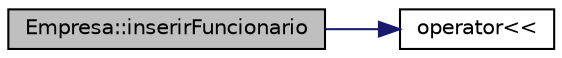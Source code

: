digraph "Empresa::inserirFuncionario"
{
  edge [fontname="Helvetica",fontsize="10",labelfontname="Helvetica",labelfontsize="10"];
  node [fontname="Helvetica",fontsize="10",shape=record];
  rankdir="LR";
  Node31 [label="Empresa::inserirFuncionario",height=0.2,width=0.4,color="black", fillcolor="grey75", style="filled", fontcolor="black"];
  Node31 -> Node32 [color="midnightblue",fontsize="10",style="solid",fontname="Helvetica"];
  Node32 [label="operator\<\<",height=0.2,width=0.4,color="black", fillcolor="white", style="filled",URL="$data_8cpp.html#a4d5300c3a3aba13c234618c9ade6078a"];
}
